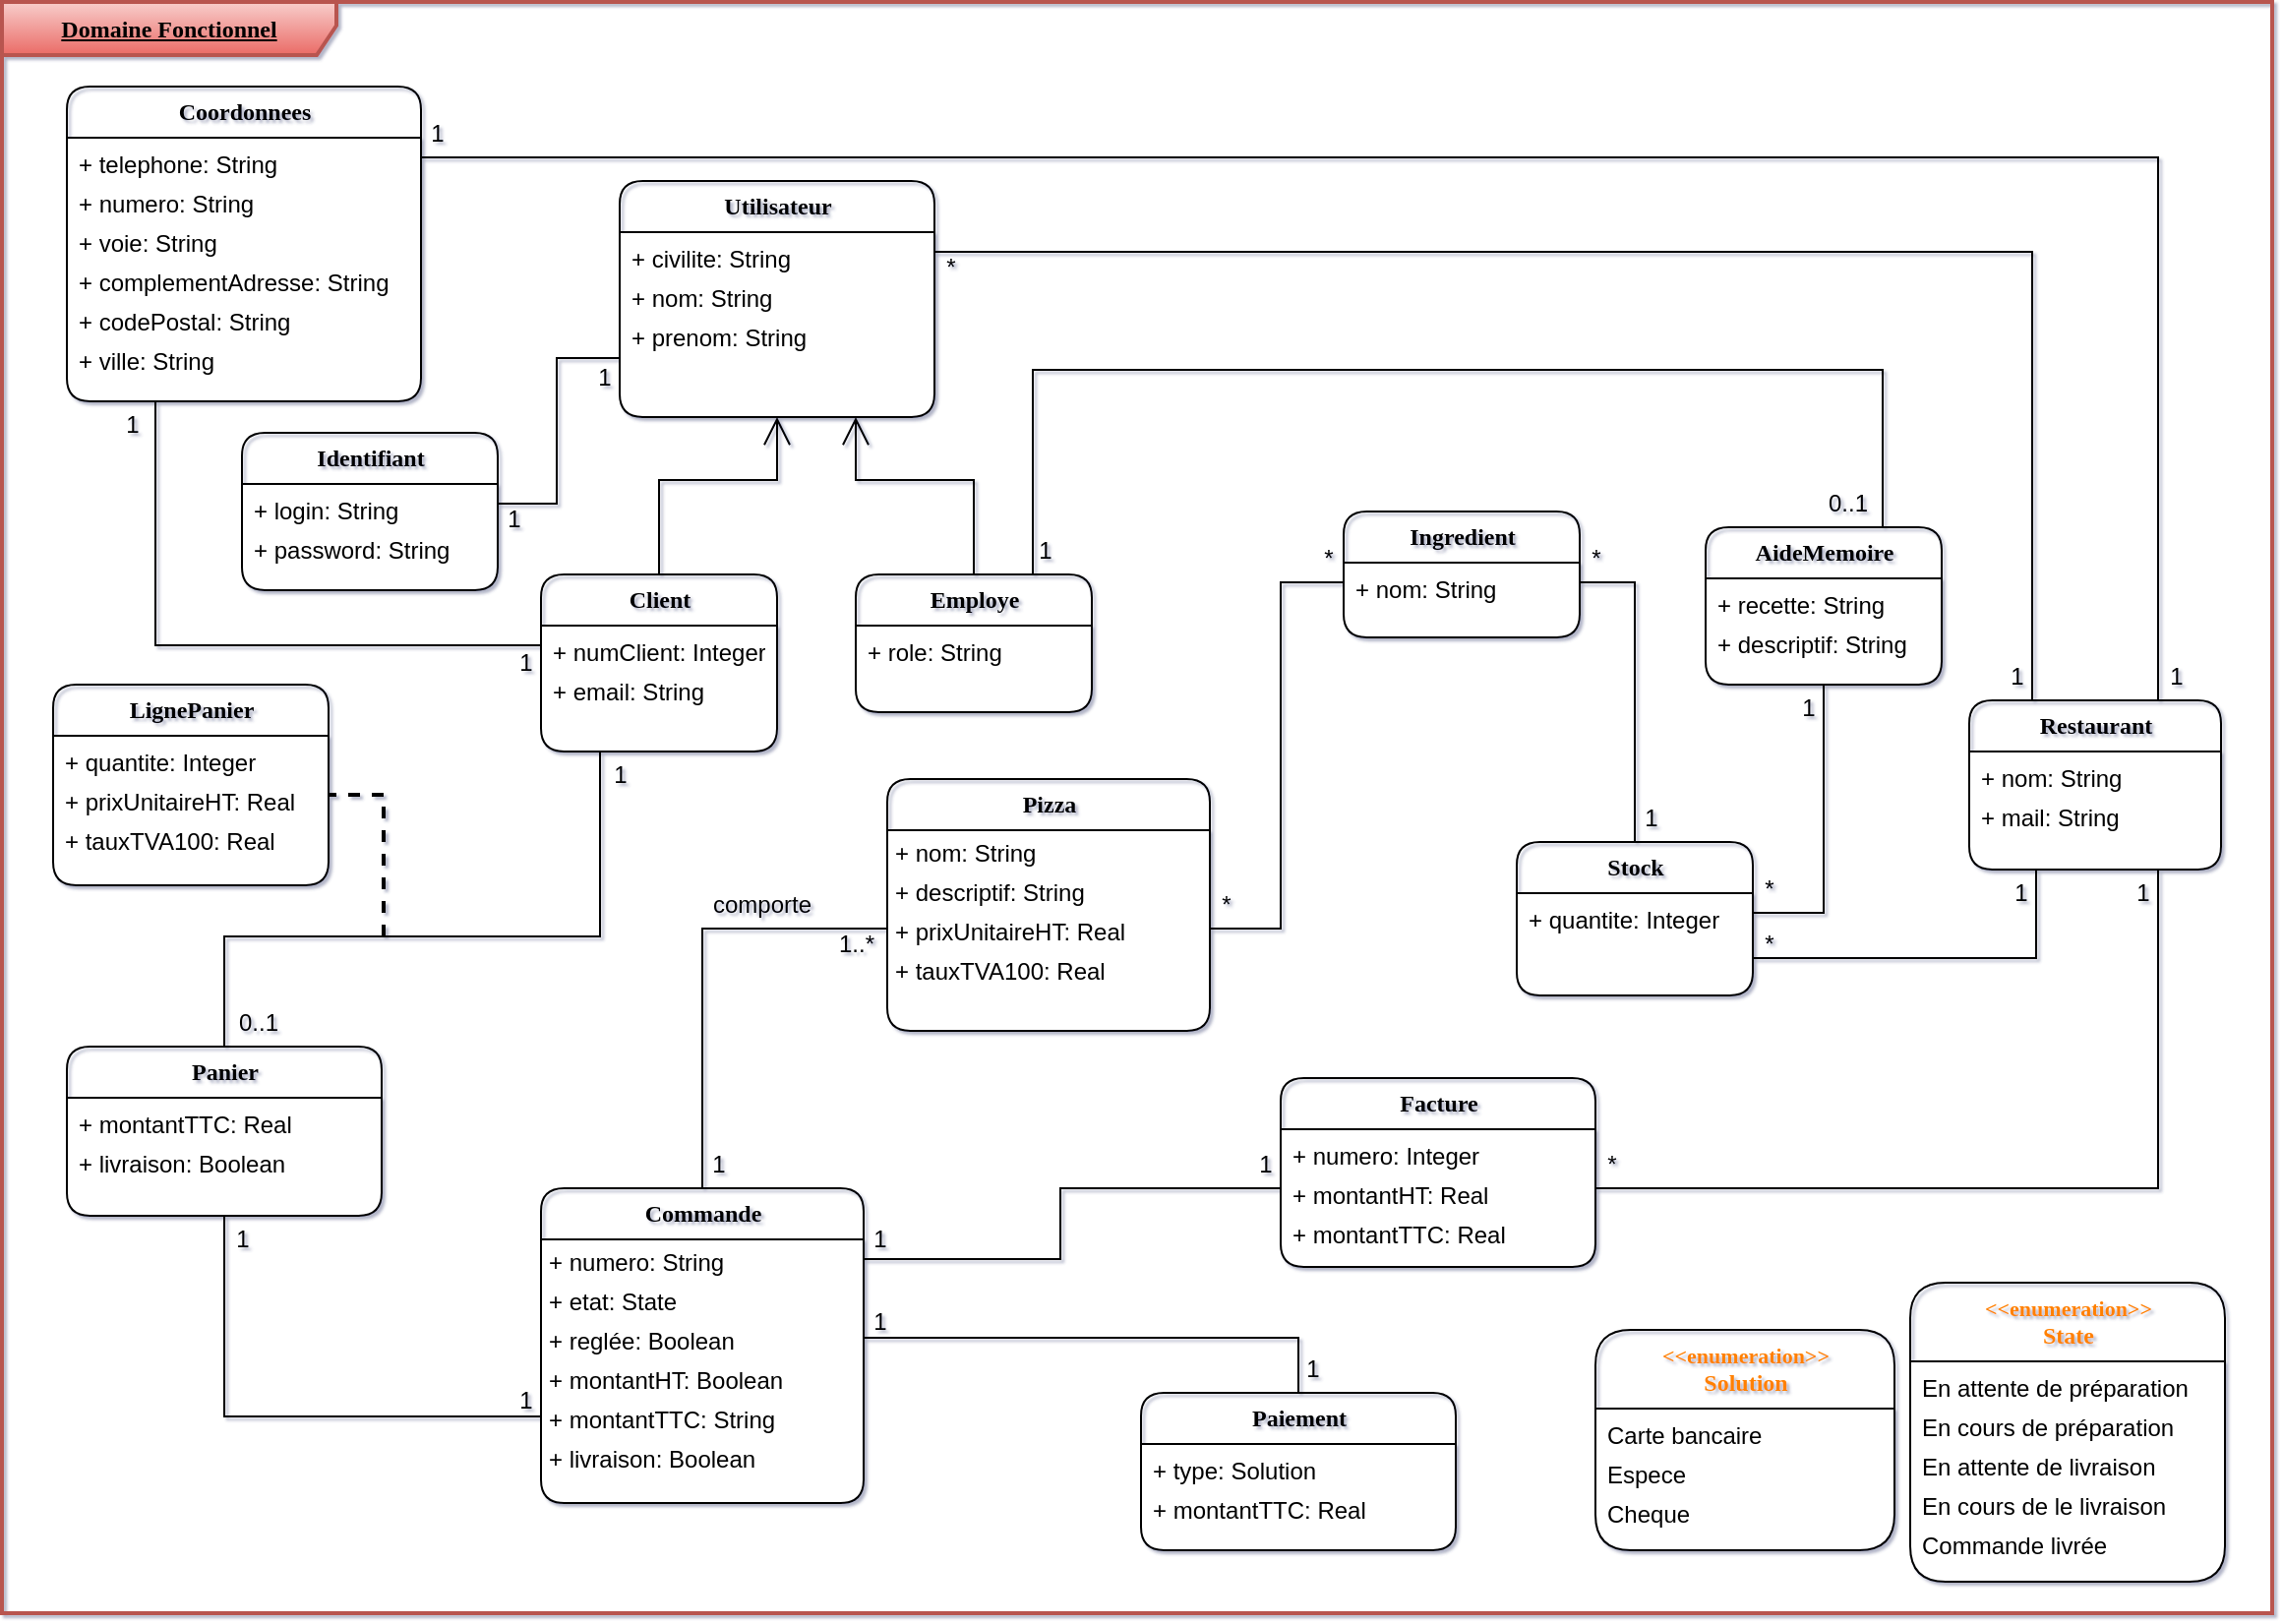 <mxfile version="13.5.1" type="device"><diagram name="Page-1" id="c4acf3e9-155e-7222-9cf6-157b1a14988f"><mxGraphModel dx="1422" dy="822" grid="1" gridSize="8" guides="0" tooltips="1" connect="1" arrows="1" fold="1" page="1" pageScale="1" pageWidth="1169" pageHeight="827" math="0" shadow="1"><root><mxCell id="0"/><mxCell id="1" parent="0"/><mxCell id="17acba5748e5396b-1" value="Domaine Fonctionnel" style="shape=umlFrame;shadow=0;comic=0;labelBackgroundColor=none;strokeWidth=2;fontFamily=Tahoma;fontSize=12;align=center;width=170;height=27;editable=1;movable=1;labelPadding=0;overflow=visible;fillOpacity=100;swimlaneFillColor=none;labelBorderColor=none;html=1;perimeterSpacing=0;fontStyle=5;whiteSpace=wrap;spacing=0;fillColor=#f8cecc;gradientDirection=south;strokeColor=#b85450;gradientColor=#ea6b66;rounded=1;" parent="1" vertex="1"><mxGeometry x="6" y="5" width="1154" height="819" as="geometry"/></mxCell><mxCell id="g8Mik146TK3jK0UlltX7-21" value="" style="endArrow=open;endFill=1;endSize=12;html=1;exitX=0.5;exitY=0;exitDx=0;exitDy=0;entryX=0.5;entryY=1;entryDx=0;entryDy=0;rounded=0;" parent="1" source="g8Mik146TK3jK0UlltX7-19" target="17acba5748e5396b-30" edge="1"><mxGeometry width="160" relative="1" as="geometry"><mxPoint x="315" y="290" as="sourcePoint"/><mxPoint x="370" y="160" as="targetPoint"/><Array as="points"><mxPoint x="340" y="248"/><mxPoint x="400" y="248"/></Array></mxGeometry></mxCell><mxCell id="g8Mik146TK3jK0UlltX7-39" value="" style="endArrow=none;html=1;entryX=0.25;entryY=1;entryDx=0;entryDy=0;exitX=0.5;exitY=0;exitDx=0;exitDy=0;rounded=0;" parent="1" source="g8Mik146TK3jK0UlltX7-35" target="g8Mik146TK3jK0UlltX7-19" edge="1"><mxGeometry width="50" height="50" relative="1" as="geometry"><mxPoint x="510" y="315" as="sourcePoint"/><mxPoint x="650" y="237" as="targetPoint"/><Array as="points"><mxPoint x="119" y="480"/><mxPoint x="310" y="480"/></Array></mxGeometry></mxCell><mxCell id="g8Mik146TK3jK0UlltX7-47" value="" style="endArrow=none;html=1;rounded=0;entryX=0.5;entryY=1;entryDx=0;entryDy=0;exitX=0;exitY=0.5;exitDx=0;exitDy=0;" parent="1" source="g8Mik146TK3jK0UlltX7-45" target="g8Mik146TK3jK0UlltX7-35" edge="1"><mxGeometry width="50" height="50" relative="1" as="geometry"><mxPoint x="260" y="716" as="sourcePoint"/><mxPoint x="210" y="546" as="targetPoint"/><Array as="points"><mxPoint x="119" y="724"/></Array></mxGeometry></mxCell><mxCell id="g8Mik146TK3jK0UlltX7-48" value="" style="endArrow=none;html=1;rounded=0;dashed=1;strokeWidth=2;entryX=1;entryY=0.5;entryDx=0;entryDy=0;" parent="1" target="g8Mik146TK3jK0UlltX7-51" edge="1"><mxGeometry width="50" height="50" relative="1" as="geometry"><mxPoint x="200" y="480" as="sourcePoint"/><mxPoint x="300" y="560" as="targetPoint"/><Array as="points"><mxPoint x="200" y="408"/></Array></mxGeometry></mxCell><mxCell id="-lBiTQhLy7LOF98PHW5F-15" value="" style="endArrow=none;html=1;rounded=0;exitX=0;exitY=0.5;exitDx=0;exitDy=0;entryX=0.5;entryY=0;entryDx=0;entryDy=0;" parent="1" source="-lBiTQhLy7LOF98PHW5F-10" target="g8Mik146TK3jK0UlltX7-40" edge="1"><mxGeometry width="50" height="50" relative="1" as="geometry"><mxPoint x="408" y="744" as="sourcePoint"/><mxPoint x="320" y="496" as="targetPoint"/><Array as="points"><mxPoint x="362" y="476"/></Array></mxGeometry></mxCell><mxCell id="-lBiTQhLy7LOF98PHW5F-19" value="" style="endArrow=none;html=1;rounded=0;exitX=0;exitY=0.5;exitDx=0;exitDy=0;entryX=1;entryY=0.5;entryDx=0;entryDy=0;" parent="1" source="-lBiTQhLy7LOF98PHW5F-17" target="-lBiTQhLy7LOF98PHW5F-10" edge="1"><mxGeometry width="50" height="50" relative="1" as="geometry"><mxPoint x="680" y="756" as="sourcePoint"/><mxPoint x="648" y="744" as="targetPoint"/><Array as="points"><mxPoint x="656" y="300"/><mxPoint x="656" y="476"/></Array></mxGeometry></mxCell><mxCell id="-lBiTQhLy7LOF98PHW5F-24" value="" style="endArrow=none;html=1;entryX=0.25;entryY=0;entryDx=0;entryDy=0;exitX=1;exitY=0.5;exitDx=0;exitDy=0;rounded=0;" parent="1" source="17acba5748e5396b-31" target="-lBiTQhLy7LOF98PHW5F-20" edge="1"><mxGeometry width="50" height="50" relative="1" as="geometry"><mxPoint x="808" y="72" as="sourcePoint"/><mxPoint x="980" y="246" as="targetPoint"/><Array as="points"><mxPoint x="1038" y="132"/></Array></mxGeometry></mxCell><mxCell id="-lBiTQhLy7LOF98PHW5F-35" value="" style="endArrow=none;html=1;entryX=0.75;entryY=0;entryDx=0;entryDy=0;rounded=0;exitX=1;exitY=0.5;exitDx=0;exitDy=0;" parent="1" source="g8Mik146TK3jK0UlltX7-25" target="-lBiTQhLy7LOF98PHW5F-20" edge="1"><mxGeometry width="50" height="50" relative="1" as="geometry"><mxPoint x="968" y="128" as="sourcePoint"/><mxPoint x="960" y="368" as="targetPoint"/><Array as="points"><mxPoint x="1102" y="84"/></Array></mxGeometry></mxCell><mxCell id="-lBiTQhLy7LOF98PHW5F-37" value="" style="endArrow=none;html=1;entryX=0;entryY=0.75;entryDx=0;entryDy=0;rounded=0;exitX=1;exitY=0.5;exitDx=0;exitDy=0;" parent="1" source="g8Mik146TK3jK0UlltX7-13" target="17acba5748e5396b-30" edge="1"><mxGeometry width="50" height="50" relative="1" as="geometry"><mxPoint x="208" y="124" as="sourcePoint"/><mxPoint x="288" y="180" as="targetPoint"/><Array as="points"><mxPoint x="288" y="260"/><mxPoint x="288" y="186"/></Array></mxGeometry></mxCell><mxCell id="-lBiTQhLy7LOF98PHW5F-38" value="" style="endArrow=open;endFill=1;endSize=12;html=1;rounded=0;exitX=0.5;exitY=0;exitDx=0;exitDy=0;entryX=0.75;entryY=1;entryDx=0;entryDy=0;" parent="1" source="g8Mik146TK3jK0UlltX7-16" target="17acba5748e5396b-30" edge="1"><mxGeometry width="160" relative="1" as="geometry"><mxPoint x="576" y="195" as="sourcePoint"/><mxPoint x="528" y="168" as="targetPoint"/><Array as="points"><mxPoint x="500" y="248"/><mxPoint x="440" y="248"/></Array></mxGeometry></mxCell><mxCell id="-lBiTQhLy7LOF98PHW5F-41" value="" style="endArrow=none;html=1;rounded=0;exitX=1;exitY=0.5;exitDx=0;exitDy=0;entryX=0.5;entryY=0;entryDx=0;entryDy=0;" parent="1" source="-lBiTQhLy7LOF98PHW5F-17" target="-lBiTQhLy7LOF98PHW5F-25" edge="1"><mxGeometry width="50" height="50" relative="1" as="geometry"><mxPoint x="684" y="264" as="sourcePoint"/><mxPoint x="586" y="452" as="targetPoint"/><Array as="points"><mxPoint x="836" y="300"/></Array></mxGeometry></mxCell><mxCell id="-lBiTQhLy7LOF98PHW5F-43" value="" style="endArrow=none;html=1;rounded=0;shadow=0;sketch=0;" parent="1" edge="1"><mxGeometry width="50" height="50" relative="1" as="geometry"><mxPoint x="1040" y="446" as="sourcePoint"/><mxPoint x="896" y="491" as="targetPoint"/><Array as="points"><mxPoint x="1040" y="491"/></Array></mxGeometry></mxCell><mxCell id="-lBiTQhLy7LOF98PHW5F-44" value="" style="endArrow=none;html=1;rounded=0;exitX=0.5;exitY=1;exitDx=0;exitDy=0;entryX=1;entryY=0.5;entryDx=0;entryDy=0;" parent="1" source="-lBiTQhLy7LOF98PHW5F-29" target="-lBiTQhLy7LOF98PHW5F-27" edge="1"><mxGeometry width="50" height="50" relative="1" as="geometry"><mxPoint x="744" y="292" as="sourcePoint"/><mxPoint x="744" y="454" as="targetPoint"/><Array as="points"><mxPoint x="932" y="468"/></Array></mxGeometry></mxCell><mxCell id="-lBiTQhLy7LOF98PHW5F-45" value="" style="endArrow=none;html=1;rounded=0;entryX=0.75;entryY=0;entryDx=0;entryDy=0;exitX=0.75;exitY=0;exitDx=0;exitDy=0;" parent="1" source="-lBiTQhLy7LOF98PHW5F-29" target="g8Mik146TK3jK0UlltX7-16" edge="1"><mxGeometry width="50" height="50" relative="1" as="geometry"><mxPoint x="848" y="296" as="sourcePoint"/><mxPoint x="512" y="216" as="targetPoint"/><Array as="points"><mxPoint x="962" y="192"/><mxPoint x="530" y="192"/></Array></mxGeometry></mxCell><mxCell id="-lBiTQhLy7LOF98PHW5F-57" value="" style="endArrow=none;html=1;rounded=0;entryX=1;entryY=0.5;entryDx=0;entryDy=0;exitX=0.5;exitY=0;exitDx=0;exitDy=0;" parent="1" source="-lBiTQhLy7LOF98PHW5F-46" target="g8Mik146TK3jK0UlltX7-44" edge="1"><mxGeometry width="50" height="50" relative="1" as="geometry"><mxPoint x="570" y="656" as="sourcePoint"/><mxPoint x="472" y="574" as="targetPoint"/><Array as="points"><mxPoint x="665" y="684"/></Array></mxGeometry></mxCell><mxCell id="-lBiTQhLy7LOF98PHW5F-63" value="" style="endArrow=none;html=1;rounded=0;entryX=1;entryY=0.5;entryDx=0;entryDy=0;exitX=0;exitY=0.5;exitDx=0;exitDy=0;" parent="1" source="-lBiTQhLy7LOF98PHW5F-62" target="g8Mik146TK3jK0UlltX7-42" edge="1"><mxGeometry width="50" height="50" relative="1" as="geometry"><mxPoint x="568" y="648" as="sourcePoint"/><mxPoint x="390" y="672" as="targetPoint"/><Array as="points"><mxPoint x="544" y="608"/><mxPoint x="544" y="644"/></Array></mxGeometry></mxCell><mxCell id="-lBiTQhLy7LOF98PHW5F-64" value="" style="endArrow=none;html=1;rounded=0;entryX=1;entryY=0.5;entryDx=0;entryDy=0;exitX=0.75;exitY=1;exitDx=0;exitDy=0;" parent="1" source="-lBiTQhLy7LOF98PHW5F-20" target="-lBiTQhLy7LOF98PHW5F-62" edge="1"><mxGeometry width="50" height="50" relative="1" as="geometry"><mxPoint x="1078" y="496" as="sourcePoint"/><mxPoint x="974" y="616" as="targetPoint"/><Array as="points"><mxPoint x="1102" y="608"/></Array></mxGeometry></mxCell><mxCell id="-lBiTQhLy7LOF98PHW5F-20" value="&lt;b&gt;&lt;font style=&quot;font-size: 12px&quot;&gt;Restaurant&lt;/font&gt;&lt;/b&gt;" style="swimlane;html=1;fontStyle=0;childLayout=stackLayout;horizontal=1;startSize=26;horizontalStack=0;resizeParent=1;resizeLast=0;collapsible=1;marginBottom=0;swimlaneFillColor=#ffffff;shadow=0;comic=0;labelBackgroundColor=none;strokeWidth=1;fontFamily=Verdana;fontSize=10;align=center;fillColor=none;rounded=1;" parent="1" vertex="1"><mxGeometry x="1006" y="360" width="128" height="86" as="geometry"><mxRectangle x="580" y="87" width="90" height="26" as="alternateBounds"/></mxGeometry></mxCell><mxCell id="-lBiTQhLy7LOF98PHW5F-21" value="+ nom: String" style="text;html=1;strokeColor=none;fillColor=none;align=left;verticalAlign=top;spacingLeft=4;spacingRight=4;whiteSpace=wrap;overflow=hidden;rotatable=0;points=[[0,0.5],[1,0.5]];portConstraint=eastwest;rounded=1;" parent="-lBiTQhLy7LOF98PHW5F-20" vertex="1"><mxGeometry y="26" width="128" height="20" as="geometry"/></mxCell><mxCell id="-lBiTQhLy7LOF98PHW5F-22" value="+ mail: String" style="text;html=1;strokeColor=none;fillColor=none;align=left;verticalAlign=top;spacingLeft=4;spacingRight=4;whiteSpace=wrap;overflow=hidden;rotatable=0;points=[[0,0.5],[1,0.5]];portConstraint=eastwest;rounded=1;" parent="-lBiTQhLy7LOF98PHW5F-20" vertex="1"><mxGeometry y="46" width="128" height="20" as="geometry"/></mxCell><mxCell id="g8Mik146TK3jK0UlltX7-40" value="&lt;b&gt;&lt;font style=&quot;font-size: 12px&quot;&gt;Commande&lt;/font&gt;&lt;/b&gt;" style="swimlane;html=1;fontStyle=0;childLayout=stackLayout;horizontal=1;startSize=26;horizontalStack=0;resizeParent=1;resizeLast=0;collapsible=1;marginBottom=0;swimlaneFillColor=#ffffff;shadow=0;comic=0;labelBackgroundColor=none;strokeWidth=1;fontFamily=Verdana;fontSize=10;align=center;fillColor=none;perimeterSpacing=0;glass=0;rounded=1;" parent="1" vertex="1"><mxGeometry x="280" y="608" width="164" height="160" as="geometry"><mxRectangle x="580" y="87" width="90" height="26" as="alternateBounds"/></mxGeometry></mxCell><mxCell id="g8Mik146TK3jK0UlltX7-42" value="+ numero: String" style="text;html=1;strokeColor=none;fillColor=none;align=left;verticalAlign=top;spacingLeft=4;spacingRight=4;whiteSpace=wrap;overflow=hidden;rotatable=0;points=[[0,0.5],[1,0.5]];portConstraint=eastwest;spacing=0;rounded=1;" parent="g8Mik146TK3jK0UlltX7-40" vertex="1"><mxGeometry y="26" width="164" height="20" as="geometry"/></mxCell><mxCell id="g8Mik146TK3jK0UlltX7-43" value="+ etat: State" style="text;html=1;strokeColor=none;fillColor=none;align=left;verticalAlign=top;spacingLeft=4;spacingRight=4;whiteSpace=wrap;overflow=hidden;rotatable=0;points=[[0,0.5],[1,0.5]];portConstraint=eastwest;spacing=0;rounded=1;" parent="g8Mik146TK3jK0UlltX7-40" vertex="1"><mxGeometry y="46" width="164" height="20" as="geometry"/></mxCell><mxCell id="g8Mik146TK3jK0UlltX7-44" value="+ reglée: Boolean" style="text;html=1;strokeColor=none;fillColor=none;align=left;verticalAlign=top;spacingLeft=4;spacingRight=4;whiteSpace=wrap;overflow=hidden;rotatable=0;points=[[0,0.5],[1,0.5]];portConstraint=eastwest;spacing=0;rounded=1;" parent="g8Mik146TK3jK0UlltX7-40" vertex="1"><mxGeometry y="66" width="164" height="20" as="geometry"/></mxCell><mxCell id="-lBiTQhLy7LOF98PHW5F-58" value="+ montantHT: Boolean" style="text;html=1;strokeColor=none;fillColor=none;align=left;verticalAlign=top;spacingLeft=4;spacingRight=4;whiteSpace=wrap;overflow=hidden;rotatable=0;points=[[0,0.5],[1,0.5]];portConstraint=eastwest;spacing=0;rounded=1;" parent="g8Mik146TK3jK0UlltX7-40" vertex="1"><mxGeometry y="86" width="164" height="20" as="geometry"/></mxCell><mxCell id="g8Mik146TK3jK0UlltX7-45" value="+ montantTTC: String" style="text;html=1;strokeColor=none;fillColor=none;align=left;verticalAlign=top;spacingLeft=4;spacingRight=4;whiteSpace=wrap;overflow=hidden;rotatable=0;points=[[0,0.5],[1,0.5]];portConstraint=eastwest;spacing=0;rounded=1;" parent="g8Mik146TK3jK0UlltX7-40" vertex="1"><mxGeometry y="106" width="164" height="20" as="geometry"/></mxCell><mxCell id="g8Mik146TK3jK0UlltX7-59" value="+ livraison: Boolean" style="text;html=1;strokeColor=none;fillColor=none;align=left;verticalAlign=top;spacingLeft=4;spacingRight=4;whiteSpace=wrap;overflow=hidden;rotatable=0;points=[[0,0.5],[1,0.5]];portConstraint=eastwest;spacing=0;rounded=1;" parent="g8Mik146TK3jK0UlltX7-40" vertex="1"><mxGeometry y="126" width="164" height="20" as="geometry"/></mxCell><mxCell id="17acba5748e5396b-30" value="&lt;b&gt;&lt;font style=&quot;font-size: 12px&quot;&gt;Utilisateur&lt;/font&gt;&lt;/b&gt;" style="swimlane;html=1;fontStyle=0;childLayout=stackLayout;horizontal=1;startSize=26;horizontalStack=0;resizeParent=1;resizeLast=0;collapsible=1;marginBottom=0;swimlaneFillColor=#ffffff;shadow=0;comic=0;labelBackgroundColor=none;strokeWidth=1;fontFamily=Verdana;fontSize=10;align=center;fillColor=none;rounded=1;" parent="1" vertex="1"><mxGeometry x="320" y="96" width="160" height="120" as="geometry"><mxRectangle x="580" y="87" width="90" height="26" as="alternateBounds"/></mxGeometry></mxCell><mxCell id="17acba5748e5396b-31" value="+ civilite: String" style="text;html=1;strokeColor=none;fillColor=none;align=left;verticalAlign=top;spacingLeft=4;spacingRight=4;whiteSpace=wrap;overflow=hidden;rotatable=0;points=[[0,0.5],[1,0.5]];portConstraint=eastwest;rounded=1;" parent="17acba5748e5396b-30" vertex="1"><mxGeometry y="26" width="160" height="20" as="geometry"/></mxCell><mxCell id="17acba5748e5396b-32" value="+ nom: String" style="text;html=1;strokeColor=none;fillColor=none;align=left;verticalAlign=top;spacingLeft=4;spacingRight=4;whiteSpace=wrap;overflow=hidden;rotatable=0;points=[[0,0.5],[1,0.5]];portConstraint=eastwest;rounded=1;" parent="17acba5748e5396b-30" vertex="1"><mxGeometry y="46" width="160" height="20" as="geometry"/></mxCell><mxCell id="g8Mik146TK3jK0UlltX7-26" value="+ prenom: String" style="text;html=1;strokeColor=none;fillColor=none;align=left;verticalAlign=top;spacingLeft=4;spacingRight=4;whiteSpace=wrap;overflow=hidden;rotatable=0;points=[[0,0.5],[1,0.5]];portConstraint=eastwest;rounded=1;" parent="17acba5748e5396b-30" vertex="1"><mxGeometry y="66" width="160" height="20" as="geometry"/></mxCell><mxCell id="-lBiTQhLy7LOF98PHW5F-1" value="&lt;b&gt;&lt;font&gt;&lt;font style=&quot;font-size: 11px&quot;&gt;&amp;lt;&amp;lt;enumeration&amp;gt;&amp;gt;&lt;/font&gt;&lt;br&gt;&lt;span style=&quot;font-size: 12px&quot;&gt;State&lt;/span&gt;&lt;br&gt;&lt;/font&gt;&lt;/b&gt;" style="swimlane;html=1;fontStyle=0;childLayout=stackLayout;horizontal=1;startSize=40;horizontalStack=0;resizeParent=1;resizeLast=0;collapsible=1;marginBottom=0;swimlaneFillColor=#ffffff;shadow=0;comic=0;labelBackgroundColor=none;strokeWidth=1;fontFamily=Verdana;fontSize=10;align=center;fillColor=none;fontColor=#FF8000;rounded=1;" parent="1" vertex="1"><mxGeometry x="976" y="656" width="160" height="152" as="geometry"><mxRectangle x="580" y="87" width="90" height="26" as="alternateBounds"/></mxGeometry></mxCell><mxCell id="-lBiTQhLy7LOF98PHW5F-2" value="En attente de préparation" style="text;html=1;strokeColor=none;fillColor=none;align=left;verticalAlign=top;spacingLeft=4;spacingRight=4;whiteSpace=wrap;overflow=hidden;rotatable=0;points=[[0,0.5],[1,0.5]];portConstraint=eastwest;rounded=1;" parent="-lBiTQhLy7LOF98PHW5F-1" vertex="1"><mxGeometry y="40" width="160" height="20" as="geometry"/></mxCell><mxCell id="-lBiTQhLy7LOF98PHW5F-3" value="En cours de préparation" style="text;html=1;strokeColor=none;fillColor=none;align=left;verticalAlign=top;spacingLeft=4;spacingRight=4;whiteSpace=wrap;overflow=hidden;rotatable=0;points=[[0,0.5],[1,0.5]];portConstraint=eastwest;rounded=1;" parent="-lBiTQhLy7LOF98PHW5F-1" vertex="1"><mxGeometry y="60" width="160" height="20" as="geometry"/></mxCell><mxCell id="-lBiTQhLy7LOF98PHW5F-4" value="En attente de livraison" style="text;html=1;strokeColor=none;fillColor=none;align=left;verticalAlign=top;spacingLeft=4;spacingRight=4;whiteSpace=wrap;overflow=hidden;rotatable=0;points=[[0,0.5],[1,0.5]];portConstraint=eastwest;rounded=1;" parent="-lBiTQhLy7LOF98PHW5F-1" vertex="1"><mxGeometry y="80" width="160" height="20" as="geometry"/></mxCell><mxCell id="-lBiTQhLy7LOF98PHW5F-5" value="En cours de le livraison" style="text;html=1;strokeColor=none;fillColor=none;align=left;verticalAlign=top;spacingLeft=4;spacingRight=4;whiteSpace=wrap;overflow=hidden;rotatable=0;points=[[0,0.5],[1,0.5]];portConstraint=eastwest;rounded=1;" parent="-lBiTQhLy7LOF98PHW5F-1" vertex="1"><mxGeometry y="100" width="160" height="20" as="geometry"/></mxCell><mxCell id="-lBiTQhLy7LOF98PHW5F-6" value="Commande livrée" style="text;html=1;strokeColor=none;fillColor=none;align=left;verticalAlign=top;spacingLeft=4;spacingRight=4;whiteSpace=wrap;overflow=hidden;rotatable=0;points=[[0,0.5],[1,0.5]];portConstraint=eastwest;rounded=1;" parent="-lBiTQhLy7LOF98PHW5F-1" vertex="1"><mxGeometry y="120" width="160" height="20" as="geometry"/></mxCell><mxCell id="g8Mik146TK3jK0UlltX7-35" value="&lt;b&gt;&lt;font style=&quot;font-size: 12px&quot;&gt;Panier&lt;/font&gt;&lt;/b&gt;" style="swimlane;html=1;fontStyle=0;childLayout=stackLayout;horizontal=1;startSize=26;horizontalStack=0;resizeParent=1;resizeLast=0;collapsible=1;marginBottom=0;swimlaneFillColor=#ffffff;shadow=0;comic=0;labelBackgroundColor=none;strokeWidth=1;fontFamily=Verdana;fontSize=10;align=center;fillColor=none;rounded=1;" parent="1" vertex="1"><mxGeometry x="39" y="536" width="160" height="86" as="geometry"><mxRectangle x="580" y="87" width="90" height="26" as="alternateBounds"/></mxGeometry></mxCell><mxCell id="g8Mik146TK3jK0UlltX7-36" value="+ montantTTC: Real" style="text;html=1;strokeColor=none;fillColor=none;align=left;verticalAlign=top;spacingLeft=4;spacingRight=4;whiteSpace=wrap;overflow=hidden;rotatable=0;points=[[0,0.5],[1,0.5]];portConstraint=eastwest;rounded=1;" parent="g8Mik146TK3jK0UlltX7-35" vertex="1"><mxGeometry y="26" width="160" height="20" as="geometry"/></mxCell><mxCell id="g8Mik146TK3jK0UlltX7-38" value="+ livraison: Boolean" style="text;html=1;strokeColor=none;fillColor=none;align=left;verticalAlign=top;spacingLeft=4;spacingRight=4;whiteSpace=wrap;overflow=hidden;rotatable=0;points=[[0,0.5],[1,0.5]];portConstraint=eastwest;rounded=1;" parent="g8Mik146TK3jK0UlltX7-35" vertex="1"><mxGeometry y="46" width="160" height="20" as="geometry"/></mxCell><mxCell id="g8Mik146TK3jK0UlltX7-24" value="&lt;b&gt;&lt;font style=&quot;font-size: 12px&quot;&gt;Coordonnees&lt;/font&gt;&lt;/b&gt;" style="swimlane;html=1;fontStyle=0;childLayout=stackLayout;horizontal=1;startSize=26;horizontalStack=0;resizeParent=1;resizeLast=0;collapsible=1;marginBottom=0;swimlaneFillColor=#ffffff;shadow=0;comic=0;labelBackgroundColor=none;strokeWidth=1;fontFamily=Verdana;fontSize=10;align=center;fillColor=none;rounded=1;" parent="1" vertex="1"><mxGeometry x="39" y="48" width="180" height="160" as="geometry"><mxRectangle x="580" y="87" width="90" height="26" as="alternateBounds"/></mxGeometry></mxCell><mxCell id="g8Mik146TK3jK0UlltX7-25" value="+ telephone: String" style="text;html=1;strokeColor=none;fillColor=none;align=left;verticalAlign=top;spacingLeft=4;spacingRight=4;whiteSpace=wrap;overflow=hidden;rotatable=0;points=[[0,0.5],[1,0.5]];portConstraint=eastwest;rounded=1;" parent="g8Mik146TK3jK0UlltX7-24" vertex="1"><mxGeometry y="26" width="180" height="20" as="geometry"/></mxCell><mxCell id="g8Mik146TK3jK0UlltX7-27" value="+ numero: String" style="text;html=1;strokeColor=none;fillColor=none;align=left;verticalAlign=top;spacingLeft=4;spacingRight=4;whiteSpace=wrap;overflow=hidden;rotatable=0;points=[[0,0.5],[1,0.5]];portConstraint=eastwest;rounded=1;" parent="g8Mik146TK3jK0UlltX7-24" vertex="1"><mxGeometry y="46" width="180" height="20" as="geometry"/></mxCell><mxCell id="g8Mik146TK3jK0UlltX7-29" value="+ voie: String" style="text;html=1;strokeColor=none;fillColor=none;align=left;verticalAlign=top;spacingLeft=4;spacingRight=4;whiteSpace=wrap;overflow=hidden;rotatable=0;points=[[0,0.5],[1,0.5]];portConstraint=eastwest;rounded=1;" parent="g8Mik146TK3jK0UlltX7-24" vertex="1"><mxGeometry y="66" width="180" height="20" as="geometry"/></mxCell><mxCell id="g8Mik146TK3jK0UlltX7-32" value="+ complementAdresse: String" style="text;html=1;strokeColor=none;fillColor=none;align=left;verticalAlign=top;spacingLeft=4;spacingRight=4;whiteSpace=wrap;overflow=hidden;rotatable=0;points=[[0,0.5],[1,0.5]];portConstraint=eastwest;rounded=1;" parent="g8Mik146TK3jK0UlltX7-24" vertex="1"><mxGeometry y="86" width="180" height="20" as="geometry"/></mxCell><mxCell id="g8Mik146TK3jK0UlltX7-30" value="+ codePostal: String" style="text;html=1;strokeColor=none;fillColor=none;align=left;verticalAlign=top;spacingLeft=4;spacingRight=4;whiteSpace=wrap;overflow=hidden;rotatable=0;points=[[0,0.5],[1,0.5]];portConstraint=eastwest;rounded=1;" parent="g8Mik146TK3jK0UlltX7-24" vertex="1"><mxGeometry y="106" width="180" height="20" as="geometry"/></mxCell><mxCell id="g8Mik146TK3jK0UlltX7-31" value="+ ville: String" style="text;html=1;strokeColor=none;fillColor=none;align=left;verticalAlign=top;spacingLeft=4;spacingRight=4;whiteSpace=wrap;overflow=hidden;rotatable=0;points=[[0,0.5],[1,0.5]];portConstraint=eastwest;rounded=1;" parent="g8Mik146TK3jK0UlltX7-24" vertex="1"><mxGeometry y="126" width="180" height="20" as="geometry"/></mxCell><mxCell id="-lBiTQhLy7LOF98PHW5F-29" value="&lt;b&gt;&lt;font style=&quot;font-size: 12px&quot;&gt;AideMemoire&lt;/font&gt;&lt;/b&gt;" style="swimlane;html=1;fontStyle=0;childLayout=stackLayout;horizontal=1;startSize=26;horizontalStack=0;resizeParent=1;resizeLast=0;collapsible=1;marginBottom=0;swimlaneFillColor=#ffffff;shadow=0;comic=0;labelBackgroundColor=none;strokeWidth=1;fontFamily=Verdana;fontSize=10;align=center;fillColor=none;rounded=1;" parent="1" vertex="1"><mxGeometry x="872" y="272" width="120" height="80" as="geometry"><mxRectangle x="580" y="87" width="90" height="26" as="alternateBounds"/></mxGeometry></mxCell><mxCell id="-lBiTQhLy7LOF98PHW5F-30" value="+ recette: String" style="text;html=1;strokeColor=none;fillColor=none;align=left;verticalAlign=top;spacingLeft=4;spacingRight=4;whiteSpace=wrap;overflow=hidden;rotatable=0;points=[[0,0.5],[1,0.5]];portConstraint=eastwest;rounded=1;" parent="-lBiTQhLy7LOF98PHW5F-29" vertex="1"><mxGeometry y="26" width="120" height="20" as="geometry"/></mxCell><mxCell id="-lBiTQhLy7LOF98PHW5F-31" value="+ descriptif: String" style="text;html=1;strokeColor=none;fillColor=none;align=left;verticalAlign=top;spacingLeft=4;spacingRight=4;whiteSpace=wrap;overflow=hidden;rotatable=0;points=[[0,0.5],[1,0.5]];portConstraint=eastwest;rounded=1;" parent="-lBiTQhLy7LOF98PHW5F-29" vertex="1"><mxGeometry y="46" width="120" height="20" as="geometry"/></mxCell><mxCell id="-lBiTQhLy7LOF98PHW5F-25" value="&lt;b&gt;&lt;font style=&quot;font-size: 12px&quot;&gt;Stock&lt;/font&gt;&lt;/b&gt;" style="swimlane;html=1;fontStyle=0;childLayout=stackLayout;horizontal=1;startSize=26;horizontalStack=0;resizeParent=1;resizeLast=0;collapsible=1;marginBottom=0;swimlaneFillColor=#ffffff;shadow=0;comic=0;labelBackgroundColor=none;strokeWidth=1;fontFamily=Verdana;fontSize=10;align=center;fillColor=none;rounded=1;" parent="1" vertex="1"><mxGeometry x="776" y="432" width="120" height="78" as="geometry"><mxRectangle x="580" y="87" width="90" height="26" as="alternateBounds"/></mxGeometry></mxCell><mxCell id="-lBiTQhLy7LOF98PHW5F-27" value="+ quantite: Integer" style="text;html=1;strokeColor=none;fillColor=none;align=left;verticalAlign=top;spacingLeft=4;spacingRight=4;whiteSpace=wrap;overflow=hidden;rotatable=0;points=[[0,0.5],[1,0.5]];portConstraint=eastwest;rounded=1;" parent="-lBiTQhLy7LOF98PHW5F-25" vertex="1"><mxGeometry y="26" width="120" height="20" as="geometry"/></mxCell><mxCell id="-lBiTQhLy7LOF98PHW5F-16" value="&lt;b&gt;&lt;font style=&quot;font-size: 12px&quot;&gt;Ingredient&lt;/font&gt;&lt;/b&gt;" style="swimlane;html=1;fontStyle=0;childLayout=stackLayout;horizontal=1;startSize=26;horizontalStack=0;resizeParent=1;resizeLast=0;collapsible=1;marginBottom=0;swimlaneFillColor=#ffffff;shadow=0;comic=0;labelBackgroundColor=none;strokeWidth=1;fontFamily=Verdana;fontSize=10;align=center;fillColor=none;rounded=1;" parent="1" vertex="1"><mxGeometry x="688" y="264" width="120" height="64" as="geometry"><mxRectangle x="580" y="87" width="90" height="26" as="alternateBounds"/></mxGeometry></mxCell><mxCell id="-lBiTQhLy7LOF98PHW5F-17" value="+ nom: String" style="text;html=1;strokeColor=none;fillColor=none;align=left;verticalAlign=top;spacingLeft=4;spacingRight=4;whiteSpace=wrap;overflow=hidden;rotatable=0;points=[[0,0.5],[1,0.5]];portConstraint=eastwest;rounded=1;" parent="-lBiTQhLy7LOF98PHW5F-16" vertex="1"><mxGeometry y="26" width="120" height="20" as="geometry"/></mxCell><mxCell id="-lBiTQhLy7LOF98PHW5F-8" value="&lt;b&gt;&lt;font style=&quot;font-size: 12px&quot;&gt;Pizza&lt;/font&gt;&lt;/b&gt;" style="swimlane;html=1;fontStyle=0;childLayout=stackLayout;horizontal=1;startSize=26;horizontalStack=0;resizeParent=1;resizeLast=0;collapsible=1;marginBottom=0;swimlaneFillColor=#ffffff;shadow=0;comic=0;labelBackgroundColor=none;strokeWidth=1;fontFamily=Verdana;fontSize=10;align=center;fillColor=none;perimeterSpacing=0;glass=0;rounded=1;" parent="1" vertex="1"><mxGeometry x="456" y="400" width="164" height="128" as="geometry"><mxRectangle x="580" y="87" width="90" height="26" as="alternateBounds"/></mxGeometry></mxCell><mxCell id="-lBiTQhLy7LOF98PHW5F-9" value="+ nom: String" style="text;html=1;strokeColor=none;fillColor=none;align=left;verticalAlign=top;spacingLeft=4;spacingRight=4;whiteSpace=wrap;overflow=hidden;rotatable=0;points=[[0,0.5],[1,0.5]];portConstraint=eastwest;spacing=0;rounded=1;" parent="-lBiTQhLy7LOF98PHW5F-8" vertex="1"><mxGeometry y="26" width="164" height="20" as="geometry"/></mxCell><mxCell id="-lBiTQhLy7LOF98PHW5F-14" value="+ descriptif: String" style="text;html=1;strokeColor=none;fillColor=none;align=left;verticalAlign=top;spacingLeft=4;spacingRight=4;whiteSpace=wrap;overflow=hidden;rotatable=0;points=[[0,0.5],[1,0.5]];portConstraint=eastwest;spacing=0;rounded=1;" parent="-lBiTQhLy7LOF98PHW5F-8" vertex="1"><mxGeometry y="46" width="164" height="20" as="geometry"/></mxCell><mxCell id="-lBiTQhLy7LOF98PHW5F-10" value="+ prixUnitaireHT: Real" style="text;html=1;strokeColor=none;fillColor=none;align=left;verticalAlign=top;spacingLeft=4;spacingRight=4;whiteSpace=wrap;overflow=hidden;rotatable=0;points=[[0,0.5],[1,0.5]];portConstraint=eastwest;spacing=0;rounded=1;" parent="-lBiTQhLy7LOF98PHW5F-8" vertex="1"><mxGeometry y="66" width="164" height="20" as="geometry"/></mxCell><mxCell id="-lBiTQhLy7LOF98PHW5F-13" value="+ tauxTVA100: Real" style="text;html=1;strokeColor=none;fillColor=none;align=left;verticalAlign=top;spacingLeft=4;spacingRight=4;whiteSpace=wrap;overflow=hidden;rotatable=0;points=[[0,0.5],[1,0.5]];portConstraint=eastwest;spacing=0;rounded=1;" parent="-lBiTQhLy7LOF98PHW5F-8" vertex="1"><mxGeometry y="86" width="164" height="20" as="geometry"/></mxCell><mxCell id="-lBiTQhLy7LOF98PHW5F-59" value="&lt;b&gt;&lt;font style=&quot;font-size: 12px&quot;&gt;Facture&lt;/font&gt;&lt;/b&gt;" style="swimlane;html=1;fontStyle=0;childLayout=stackLayout;horizontal=1;startSize=26;horizontalStack=0;resizeParent=1;resizeLast=0;collapsible=1;marginBottom=0;swimlaneFillColor=#ffffff;shadow=0;comic=0;labelBackgroundColor=none;strokeWidth=1;fontFamily=Verdana;fontSize=10;align=center;fillColor=none;rounded=1;" parent="1" vertex="1"><mxGeometry x="656" y="552" width="160" height="96" as="geometry"><mxRectangle x="580" y="87" width="90" height="26" as="alternateBounds"/></mxGeometry></mxCell><mxCell id="-lBiTQhLy7LOF98PHW5F-60" value="+ numero: Integer" style="text;html=1;strokeColor=none;fillColor=none;align=left;verticalAlign=top;spacingLeft=4;spacingRight=4;whiteSpace=wrap;overflow=hidden;rotatable=0;points=[[0,0.5],[1,0.5]];portConstraint=eastwest;rounded=1;" parent="-lBiTQhLy7LOF98PHW5F-59" vertex="1"><mxGeometry y="26" width="160" height="20" as="geometry"/></mxCell><mxCell id="-lBiTQhLy7LOF98PHW5F-62" value="+ montantHT: Real" style="text;html=1;strokeColor=none;fillColor=none;align=left;verticalAlign=top;spacingLeft=4;spacingRight=4;whiteSpace=wrap;overflow=hidden;rotatable=0;points=[[0,0.5],[1,0.5]];portConstraint=eastwest;rounded=1;" parent="-lBiTQhLy7LOF98PHW5F-59" vertex="1"><mxGeometry y="46" width="160" height="20" as="geometry"/></mxCell><mxCell id="-lBiTQhLy7LOF98PHW5F-61" value="+ montantTTC: Real" style="text;html=1;strokeColor=none;fillColor=none;align=left;verticalAlign=top;spacingLeft=4;spacingRight=4;whiteSpace=wrap;overflow=hidden;rotatable=0;points=[[0,0.5],[1,0.5]];portConstraint=eastwest;rounded=1;" parent="-lBiTQhLy7LOF98PHW5F-59" vertex="1"><mxGeometry y="66" width="160" height="20" as="geometry"/></mxCell><mxCell id="g8Mik146TK3jK0UlltX7-49" value="&lt;b&gt;&lt;font style=&quot;font-size: 12px&quot;&gt;LignePanier&lt;/font&gt;&lt;/b&gt;" style="swimlane;html=1;fontStyle=0;childLayout=stackLayout;horizontal=1;startSize=26;horizontalStack=0;resizeParent=1;resizeLast=0;collapsible=1;marginBottom=0;swimlaneFillColor=#ffffff;shadow=0;comic=0;labelBackgroundColor=none;strokeWidth=1;fontFamily=Verdana;fontSize=10;align=center;fillColor=none;rounded=1;" parent="1" vertex="1"><mxGeometry x="32" y="352" width="140" height="102" as="geometry"><mxRectangle x="580" y="87" width="90" height="26" as="alternateBounds"/></mxGeometry></mxCell><mxCell id="g8Mik146TK3jK0UlltX7-50" value="+ quantite: Integer" style="text;html=1;strokeColor=none;fillColor=none;align=left;verticalAlign=top;spacingLeft=4;spacingRight=4;whiteSpace=wrap;overflow=hidden;rotatable=0;points=[[0,0.5],[1,0.5]];portConstraint=eastwest;rounded=1;" parent="g8Mik146TK3jK0UlltX7-49" vertex="1"><mxGeometry y="26" width="140" height="20" as="geometry"/></mxCell><mxCell id="g8Mik146TK3jK0UlltX7-51" value="+ prixUnitaireHT: Real" style="text;html=1;strokeColor=none;fillColor=none;align=left;verticalAlign=top;spacingLeft=4;spacingRight=4;whiteSpace=wrap;overflow=hidden;rotatable=0;points=[[0,0.5],[1,0.5]];portConstraint=eastwest;rounded=1;" parent="g8Mik146TK3jK0UlltX7-49" vertex="1"><mxGeometry y="46" width="140" height="20" as="geometry"/></mxCell><mxCell id="g8Mik146TK3jK0UlltX7-52" value="+ tauxTVA100: Real" style="text;html=1;strokeColor=none;fillColor=none;align=left;verticalAlign=top;spacingLeft=4;spacingRight=4;whiteSpace=wrap;overflow=hidden;rotatable=0;points=[[0,0.5],[1,0.5]];portConstraint=eastwest;rounded=1;" parent="g8Mik146TK3jK0UlltX7-49" vertex="1"><mxGeometry y="66" width="140" height="20" as="geometry"/></mxCell><mxCell id="-lBiTQhLy7LOF98PHW5F-48" value="&lt;b&gt;&lt;font&gt;&lt;font style=&quot;font-size: 11px&quot;&gt;&amp;lt;&amp;lt;enumeration&amp;gt;&amp;gt;&lt;/font&gt;&lt;br&gt;&lt;span style=&quot;font-size: 12px&quot;&gt;Solution&lt;/span&gt;&lt;br&gt;&lt;/font&gt;&lt;/b&gt;" style="swimlane;html=1;fontStyle=0;childLayout=stackLayout;horizontal=1;startSize=40;horizontalStack=0;resizeParent=1;resizeLast=0;collapsible=1;marginBottom=0;swimlaneFillColor=#ffffff;shadow=0;comic=0;labelBackgroundColor=none;strokeWidth=1;fontFamily=Verdana;fontSize=10;align=center;fillColor=none;labelBorderColor=none;fontColor=#FF8000;rounded=1;" parent="1" vertex="1"><mxGeometry x="816" y="680" width="152" height="112" as="geometry"><mxRectangle x="580" y="87" width="90" height="26" as="alternateBounds"/></mxGeometry></mxCell><mxCell id="-lBiTQhLy7LOF98PHW5F-49" value="Carte bancaire" style="text;html=1;strokeColor=none;fillColor=none;align=left;verticalAlign=top;spacingLeft=4;spacingRight=4;whiteSpace=wrap;overflow=hidden;rotatable=0;points=[[0,0.5],[1,0.5]];portConstraint=eastwest;rounded=1;" parent="-lBiTQhLy7LOF98PHW5F-48" vertex="1"><mxGeometry y="40" width="152" height="20" as="geometry"/></mxCell><mxCell id="-lBiTQhLy7LOF98PHW5F-50" value="Espece" style="text;html=1;strokeColor=none;fillColor=none;align=left;verticalAlign=top;spacingLeft=4;spacingRight=4;whiteSpace=wrap;overflow=hidden;rotatable=0;points=[[0,0.5],[1,0.5]];portConstraint=eastwest;rounded=1;" parent="-lBiTQhLy7LOF98PHW5F-48" vertex="1"><mxGeometry y="60" width="152" height="20" as="geometry"/></mxCell><mxCell id="-lBiTQhLy7LOF98PHW5F-51" value="Cheque" style="text;html=1;strokeColor=none;fillColor=none;align=left;verticalAlign=top;spacingLeft=4;spacingRight=4;whiteSpace=wrap;overflow=hidden;rotatable=0;points=[[0,0.5],[1,0.5]];portConstraint=eastwest;rounded=1;" parent="-lBiTQhLy7LOF98PHW5F-48" vertex="1"><mxGeometry y="80" width="152" height="20" as="geometry"/></mxCell><mxCell id="h6xV8H9Sys2n5qqoPFaN-2" value="1" style="text;html=1;resizable=0;autosize=1;align=center;verticalAlign=middle;points=[];fillColor=none;strokeColor=none;rounded=0;" vertex="1" parent="1"><mxGeometry x="304" y="184" width="16" height="24" as="geometry"/></mxCell><mxCell id="h6xV8H9Sys2n5qqoPFaN-5" value="" style="endArrow=none;html=1;entryX=0.25;entryY=1;entryDx=0;entryDy=0;rounded=0;exitX=0;exitY=0.5;exitDx=0;exitDy=0;" edge="1" parent="1" source="g8Mik146TK3jK0UlltX7-28" target="g8Mik146TK3jK0UlltX7-24"><mxGeometry width="50" height="50" relative="1" as="geometry"><mxPoint x="196" y="414" as="sourcePoint"/><mxPoint x="258" y="340" as="targetPoint"/><Array as="points"><mxPoint x="84" y="332"/></Array></mxGeometry></mxCell><mxCell id="g8Mik146TK3jK0UlltX7-8" value="&lt;b&gt;&lt;font style=&quot;font-size: 12px&quot;&gt;Identifiant&lt;/font&gt;&lt;/b&gt;" style="swimlane;html=1;fontStyle=0;childLayout=stackLayout;horizontal=1;startSize=26;horizontalStack=0;resizeParent=1;resizeLast=0;collapsible=1;marginBottom=0;swimlaneFillColor=#ffffff;shadow=0;comic=0;labelBackgroundColor=none;strokeWidth=1;fontFamily=Verdana;fontSize=10;align=center;fillColor=none;rounded=1;" parent="1" vertex="1"><mxGeometry x="128" y="224" width="130" height="80" as="geometry"><mxRectangle x="580" y="87" width="90" height="26" as="alternateBounds"/></mxGeometry></mxCell><mxCell id="g8Mik146TK3jK0UlltX7-13" value="+ login: String" style="text;html=1;strokeColor=none;fillColor=none;align=left;verticalAlign=top;spacingLeft=4;spacingRight=4;whiteSpace=wrap;overflow=hidden;rotatable=0;points=[[0,0.5],[1,0.5]];portConstraint=eastwest;rounded=1;" parent="g8Mik146TK3jK0UlltX7-8" vertex="1"><mxGeometry y="26" width="130" height="20" as="geometry"/></mxCell><mxCell id="g8Mik146TK3jK0UlltX7-11" value="+ password: String" style="text;html=1;strokeColor=none;fillColor=none;align=left;verticalAlign=top;spacingLeft=4;spacingRight=4;whiteSpace=wrap;overflow=hidden;rotatable=0;points=[[0,0.5],[1,0.5]];portConstraint=eastwest;rounded=1;" parent="g8Mik146TK3jK0UlltX7-8" vertex="1"><mxGeometry y="46" width="130" height="20" as="geometry"/></mxCell><mxCell id="h6xV8H9Sys2n5qqoPFaN-6" value="1" style="text;html=1;resizable=0;autosize=1;align=center;verticalAlign=middle;points=[];fillColor=none;strokeColor=none;rounded=0;" vertex="1" parent="1"><mxGeometry x="258" y="256" width="16" height="24" as="geometry"/></mxCell><mxCell id="h6xV8H9Sys2n5qqoPFaN-7" value="1" style="text;html=1;resizable=0;autosize=1;align=center;verticalAlign=middle;points=[];fillColor=none;strokeColor=none;rounded=0;" vertex="1" parent="1"><mxGeometry x="264" y="329" width="16" height="24" as="geometry"/></mxCell><mxCell id="h6xV8H9Sys2n5qqoPFaN-8" value="1" style="text;html=1;resizable=0;autosize=1;align=center;verticalAlign=middle;points=[];fillColor=none;strokeColor=none;rounded=0;" vertex="1" parent="1"><mxGeometry x="64" y="208" width="16" height="24" as="geometry"/></mxCell><mxCell id="g8Mik146TK3jK0UlltX7-19" value="&lt;b&gt;&lt;font style=&quot;font-size: 12px&quot;&gt;Client&lt;/font&gt;&lt;/b&gt;" style="swimlane;html=1;fontStyle=0;childLayout=stackLayout;horizontal=1;startSize=26;horizontalStack=0;resizeParent=1;resizeLast=0;collapsible=1;marginBottom=0;swimlaneFillColor=#ffffff;shadow=0;comic=0;labelBackgroundColor=none;strokeWidth=1;fontFamily=Verdana;fontSize=10;align=center;fillColor=none;rounded=1;" parent="1" vertex="1"><mxGeometry x="280" y="296" width="120" height="90" as="geometry"><mxRectangle x="580" y="87" width="90" height="26" as="alternateBounds"/></mxGeometry></mxCell><mxCell id="g8Mik146TK3jK0UlltX7-28" value="+ numClient: Integer" style="text;html=1;strokeColor=none;fillColor=none;align=left;verticalAlign=top;spacingLeft=4;spacingRight=4;whiteSpace=wrap;overflow=hidden;rotatable=0;points=[[0,0.5],[1,0.5]];portConstraint=eastwest;rounded=1;" parent="g8Mik146TK3jK0UlltX7-19" vertex="1"><mxGeometry y="26" width="120" height="20" as="geometry"/></mxCell><mxCell id="g8Mik146TK3jK0UlltX7-20" value="+ email: String" style="text;html=1;strokeColor=none;fillColor=none;align=left;verticalAlign=top;spacingLeft=4;spacingRight=4;whiteSpace=wrap;overflow=hidden;rotatable=0;points=[[0,0.5],[1,0.5]];portConstraint=eastwest;rounded=1;" parent="g8Mik146TK3jK0UlltX7-19" vertex="1"><mxGeometry y="46" width="120" height="20" as="geometry"/></mxCell><mxCell id="g8Mik146TK3jK0UlltX7-16" value="&lt;b&gt;&lt;font style=&quot;font-size: 12px&quot;&gt;Employe&lt;/font&gt;&lt;/b&gt;" style="swimlane;html=1;fontStyle=0;childLayout=stackLayout;horizontal=1;startSize=26;horizontalStack=0;resizeParent=1;resizeLast=0;collapsible=1;marginBottom=0;swimlaneFillColor=#ffffff;shadow=0;comic=0;labelBackgroundColor=none;strokeWidth=1;fontFamily=Verdana;fontSize=10;align=center;fillColor=none;rounded=1;" parent="1" vertex="1"><mxGeometry x="440" y="296" width="120" height="70" as="geometry"><mxRectangle x="580" y="87" width="90" height="26" as="alternateBounds"/></mxGeometry></mxCell><mxCell id="g8Mik146TK3jK0UlltX7-18" value="+ role: String" style="text;html=1;strokeColor=none;fillColor=none;align=left;verticalAlign=top;spacingLeft=4;spacingRight=4;whiteSpace=wrap;overflow=hidden;rotatable=0;points=[[0,0.5],[1,0.5]];portConstraint=eastwest;rounded=1;" parent="g8Mik146TK3jK0UlltX7-16" vertex="1"><mxGeometry y="26" width="120" height="20" as="geometry"/></mxCell><mxCell id="h6xV8H9Sys2n5qqoPFaN-9" value="1" style="text;html=1;resizable=0;autosize=1;align=center;verticalAlign=middle;points=[];fillColor=none;strokeColor=none;rounded=0;" vertex="1" parent="1"><mxGeometry x="312" y="386" width="16" height="24" as="geometry"/></mxCell><mxCell id="h6xV8H9Sys2n5qqoPFaN-10" value="0..1" style="text;html=1;resizable=0;autosize=1;align=center;verticalAlign=middle;points=[];fillColor=none;strokeColor=none;rounded=0;" vertex="1" parent="1"><mxGeometry x="120" y="512" width="32" height="24" as="geometry"/></mxCell><mxCell id="h6xV8H9Sys2n5qqoPFaN-11" value="1" style="text;html=1;resizable=0;autosize=1;align=center;verticalAlign=middle;points=[];fillColor=none;strokeColor=none;rounded=0;" vertex="1" parent="1"><mxGeometry x="362" y="584" width="16" height="24" as="geometry"/></mxCell><mxCell id="h6xV8H9Sys2n5qqoPFaN-12" value="1..*" style="text;html=1;resizable=0;autosize=1;align=center;verticalAlign=middle;points=[];fillColor=none;strokeColor=none;rounded=0;" vertex="1" parent="1"><mxGeometry x="424" y="472" width="32" height="24" as="geometry"/></mxCell><mxCell id="h6xV8H9Sys2n5qqoPFaN-13" value="comporte" style="text;html=1;resizable=0;autosize=1;align=center;verticalAlign=middle;points=[];fillColor=none;strokeColor=none;rounded=0;" vertex="1" parent="1"><mxGeometry x="360" y="452" width="64" height="24" as="geometry"/></mxCell><mxCell id="h6xV8H9Sys2n5qqoPFaN-14" value="1" style="text;html=1;resizable=0;autosize=1;align=center;verticalAlign=middle;points=[];fillColor=none;strokeColor=none;rounded=0;" vertex="1" parent="1"><mxGeometry x="120" y="622" width="16" height="24" as="geometry"/></mxCell><mxCell id="h6xV8H9Sys2n5qqoPFaN-15" value="1" style="text;html=1;resizable=0;autosize=1;align=center;verticalAlign=middle;points=[];fillColor=none;strokeColor=none;rounded=0;" vertex="1" parent="1"><mxGeometry x="264" y="704" width="16" height="24" as="geometry"/></mxCell><mxCell id="h6xV8H9Sys2n5qqoPFaN-16" value="1" style="text;html=1;resizable=0;autosize=1;align=center;verticalAlign=middle;points=[];fillColor=none;strokeColor=none;rounded=0;" vertex="1" parent="1"><mxGeometry x="444" y="622" width="16" height="24" as="geometry"/></mxCell><mxCell id="h6xV8H9Sys2n5qqoPFaN-18" value="1" style="text;html=1;resizable=0;autosize=1;align=center;verticalAlign=middle;points=[];fillColor=none;strokeColor=none;rounded=0;" vertex="1" parent="1"><mxGeometry x="640" y="584" width="16" height="24" as="geometry"/></mxCell><mxCell id="h6xV8H9Sys2n5qqoPFaN-19" value="1" style="text;html=1;resizable=0;autosize=1;align=center;verticalAlign=middle;points=[];fillColor=none;strokeColor=none;rounded=0;" vertex="1" parent="1"><mxGeometry x="444" y="664" width="16" height="24" as="geometry"/></mxCell><mxCell id="h6xV8H9Sys2n5qqoPFaN-22" value="1" style="text;html=1;resizable=0;autosize=1;align=center;verticalAlign=middle;points=[];fillColor=none;strokeColor=none;rounded=0;" vertex="1" parent="1"><mxGeometry x="664" y="688" width="16" height="24" as="geometry"/></mxCell><mxCell id="-lBiTQhLy7LOF98PHW5F-46" value="&lt;b&gt;&lt;font style=&quot;font-size: 12px&quot;&gt;Paiement&lt;/font&gt;&lt;/b&gt;" style="swimlane;html=1;fontStyle=0;childLayout=stackLayout;horizontal=1;startSize=26;horizontalStack=0;resizeParent=1;resizeLast=0;collapsible=1;marginBottom=0;swimlaneFillColor=#ffffff;shadow=0;comic=0;labelBackgroundColor=none;strokeWidth=1;fontFamily=Verdana;fontSize=10;align=center;fillColor=none;rounded=1;" parent="1" vertex="1"><mxGeometry x="585" y="712" width="160" height="80" as="geometry"><mxRectangle x="580" y="87" width="90" height="26" as="alternateBounds"/></mxGeometry></mxCell><mxCell id="-lBiTQhLy7LOF98PHW5F-47" value="+ type: Solution" style="text;html=1;strokeColor=none;fillColor=none;align=left;verticalAlign=top;spacingLeft=4;spacingRight=4;whiteSpace=wrap;overflow=hidden;rotatable=0;points=[[0,0.5],[1,0.5]];portConstraint=eastwest;rounded=1;" parent="-lBiTQhLy7LOF98PHW5F-46" vertex="1"><mxGeometry y="26" width="160" height="20" as="geometry"/></mxCell><mxCell id="-lBiTQhLy7LOF98PHW5F-55" value="+ montantTTC: Real" style="text;html=1;strokeColor=none;fillColor=none;align=left;verticalAlign=top;spacingLeft=4;spacingRight=4;whiteSpace=wrap;overflow=hidden;rotatable=0;points=[[0,0.5],[1,0.5]];portConstraint=eastwest;rounded=1;" parent="-lBiTQhLy7LOF98PHW5F-46" vertex="1"><mxGeometry y="46" width="160" height="20" as="geometry"/></mxCell><mxCell id="h6xV8H9Sys2n5qqoPFaN-23" value="1" style="text;html=1;resizable=0;autosize=1;align=center;verticalAlign=middle;points=[];fillColor=none;strokeColor=none;rounded=0;" vertex="1" parent="1"><mxGeometry x="1086" y="446" width="16" height="24" as="geometry"/></mxCell><mxCell id="h6xV8H9Sys2n5qqoPFaN-24" value="*" style="text;html=1;resizable=0;autosize=1;align=center;verticalAlign=middle;points=[];fillColor=none;strokeColor=none;rounded=0;" vertex="1" parent="1"><mxGeometry x="816" y="584" width="16" height="24" as="geometry"/></mxCell><mxCell id="h6xV8H9Sys2n5qqoPFaN-25" value="1" style="text;html=1;resizable=0;autosize=1;align=center;verticalAlign=middle;points=[];fillColor=none;strokeColor=none;rounded=0;" vertex="1" parent="1"><mxGeometry x="1024" y="446" width="16" height="24" as="geometry"/></mxCell><mxCell id="h6xV8H9Sys2n5qqoPFaN-26" value="*" style="text;html=1;resizable=0;autosize=1;align=center;verticalAlign=middle;points=[];fillColor=none;strokeColor=none;rounded=0;" vertex="1" parent="1"><mxGeometry x="896" y="472" width="16" height="24" as="geometry"/></mxCell><mxCell id="h6xV8H9Sys2n5qqoPFaN-29" value="0..1" style="text;html=1;resizable=0;autosize=1;align=center;verticalAlign=middle;points=[];fillColor=none;strokeColor=none;rounded=0;" vertex="1" parent="1"><mxGeometry x="928" y="248" width="32" height="24" as="geometry"/></mxCell><mxCell id="h6xV8H9Sys2n5qqoPFaN-30" value="1" style="text;html=1;resizable=0;autosize=1;align=center;verticalAlign=middle;points=[];fillColor=none;strokeColor=none;rounded=0;" vertex="1" parent="1"><mxGeometry x="528" y="272" width="16" height="24" as="geometry"/></mxCell><mxCell id="h6xV8H9Sys2n5qqoPFaN-31" value="1" style="text;html=1;resizable=0;autosize=1;align=center;verticalAlign=middle;points=[];fillColor=none;strokeColor=none;rounded=0;" vertex="1" parent="1"><mxGeometry x="1022" y="336" width="16" height="24" as="geometry"/></mxCell><mxCell id="h6xV8H9Sys2n5qqoPFaN-32" value="*" style="text;html=1;resizable=0;autosize=1;align=center;verticalAlign=middle;points=[];fillColor=none;strokeColor=none;rounded=0;" vertex="1" parent="1"><mxGeometry x="480" y="128" width="16" height="24" as="geometry"/></mxCell><mxCell id="h6xV8H9Sys2n5qqoPFaN-33" value="1" style="text;html=1;resizable=0;autosize=1;align=center;verticalAlign=middle;points=[];fillColor=none;strokeColor=none;rounded=0;" vertex="1" parent="1"><mxGeometry x="1103" y="336" width="16" height="24" as="geometry"/></mxCell><mxCell id="h6xV8H9Sys2n5qqoPFaN-34" value="1" style="text;html=1;resizable=0;autosize=1;align=center;verticalAlign=middle;points=[];fillColor=none;strokeColor=none;rounded=0;" vertex="1" parent="1"><mxGeometry x="219" y="60" width="16" height="24" as="geometry"/></mxCell><mxCell id="h6xV8H9Sys2n5qqoPFaN-35" value="*" style="text;html=1;resizable=0;autosize=1;align=center;verticalAlign=middle;points=[];fillColor=none;strokeColor=none;rounded=0;" vertex="1" parent="1"><mxGeometry x="672" y="276" width="16" height="24" as="geometry"/></mxCell><mxCell id="h6xV8H9Sys2n5qqoPFaN-36" value="*" style="text;html=1;resizable=0;autosize=1;align=center;verticalAlign=middle;points=[];fillColor=none;strokeColor=none;rounded=0;" vertex="1" parent="1"><mxGeometry x="620" y="452" width="16" height="24" as="geometry"/></mxCell><mxCell id="h6xV8H9Sys2n5qqoPFaN-37" value="1" style="text;html=1;resizable=0;autosize=1;align=center;verticalAlign=middle;points=[];fillColor=none;strokeColor=none;rounded=0;" vertex="1" parent="1"><mxGeometry x="836" y="408" width="16" height="24" as="geometry"/></mxCell><mxCell id="h6xV8H9Sys2n5qqoPFaN-38" value="*" style="text;html=1;resizable=0;autosize=1;align=center;verticalAlign=middle;points=[];fillColor=none;strokeColor=none;rounded=0;" vertex="1" parent="1"><mxGeometry x="808" y="276" width="16" height="24" as="geometry"/></mxCell><mxCell id="h6xV8H9Sys2n5qqoPFaN-39" value="*" style="text;html=1;resizable=0;autosize=1;align=center;verticalAlign=middle;points=[];fillColor=none;strokeColor=none;rounded=0;" vertex="1" parent="1"><mxGeometry x="896" y="444" width="16" height="24" as="geometry"/></mxCell><mxCell id="h6xV8H9Sys2n5qqoPFaN-40" value="1" style="text;html=1;resizable=0;autosize=1;align=center;verticalAlign=middle;points=[];fillColor=none;strokeColor=none;rounded=0;" vertex="1" parent="1"><mxGeometry x="916" y="352" width="16" height="24" as="geometry"/></mxCell></root></mxGraphModel></diagram></mxfile>
